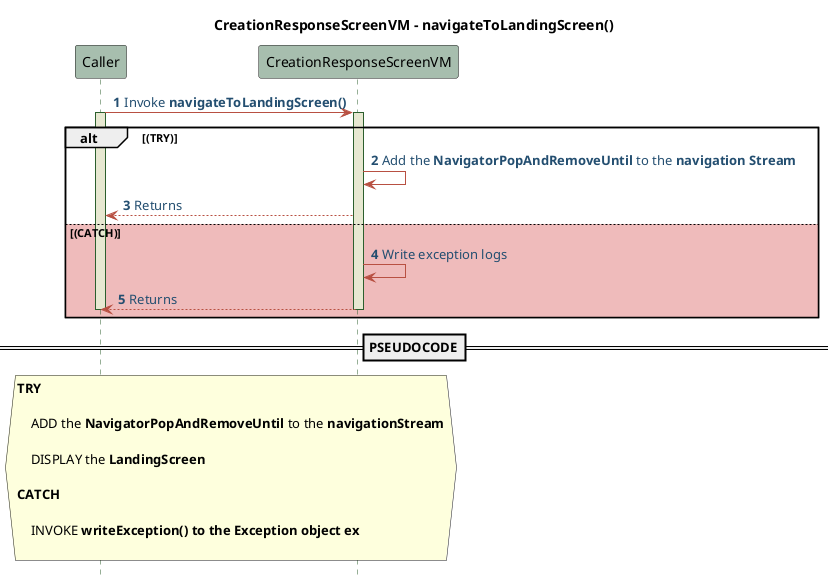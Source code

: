 @startuml CreationResponseScreenVM-Sequence-Pseudo-Diagram 

!define POSITIVERESPONSE 90EE90
!define NEGATIVEERESPONSE EFBBBB
!define NUETRALRESPONSE F2DC79
skinparam sequence{
    ParticipantBackgroundColor #A7BEAE
    LifeLineBackgroundColor #E7E8D1
    LifeLineBorderColor #2C5F2D
    ActorBackgroundColor #FC766AFF
    ActorBorderColor #FC766AFF
    ArrowColor #B85042
    ArrowFontColor #234E70
}
title CreationResponseScreenVM - navigateToLandingScreen()
autonumber 1
hide footbox 
Caller -> CreationResponseScreenVM: Invoke **navigateToLandingScreen()**
activate Caller
alt (TRY) 
activate CreationResponseScreenVM
CreationResponseScreenVM -> CreationResponseScreenVM: Add the **NavigatorPopAndRemoveUntil** to the **navigation Stream**
CreationResponseScreenVM --> Caller: Returns
else #NEGATIVEERESPONSE (CATCH)
CreationResponseScreenVM -> CreationResponseScreenVM: Write exception logs
CreationResponseScreenVM --> Caller: Returns
deactivate CreationResponseScreenVM
deactivate Caller
end

==PSEUDOCODE==
hnote across 
**TRY**

    ADD the **NavigatorPopAndRemoveUntil** to the **navigationStream**

    DISPLAY the **LandingScreen**

**CATCH**

    INVOKE **writeException() to the Exception object ex**

endnote
@enduml